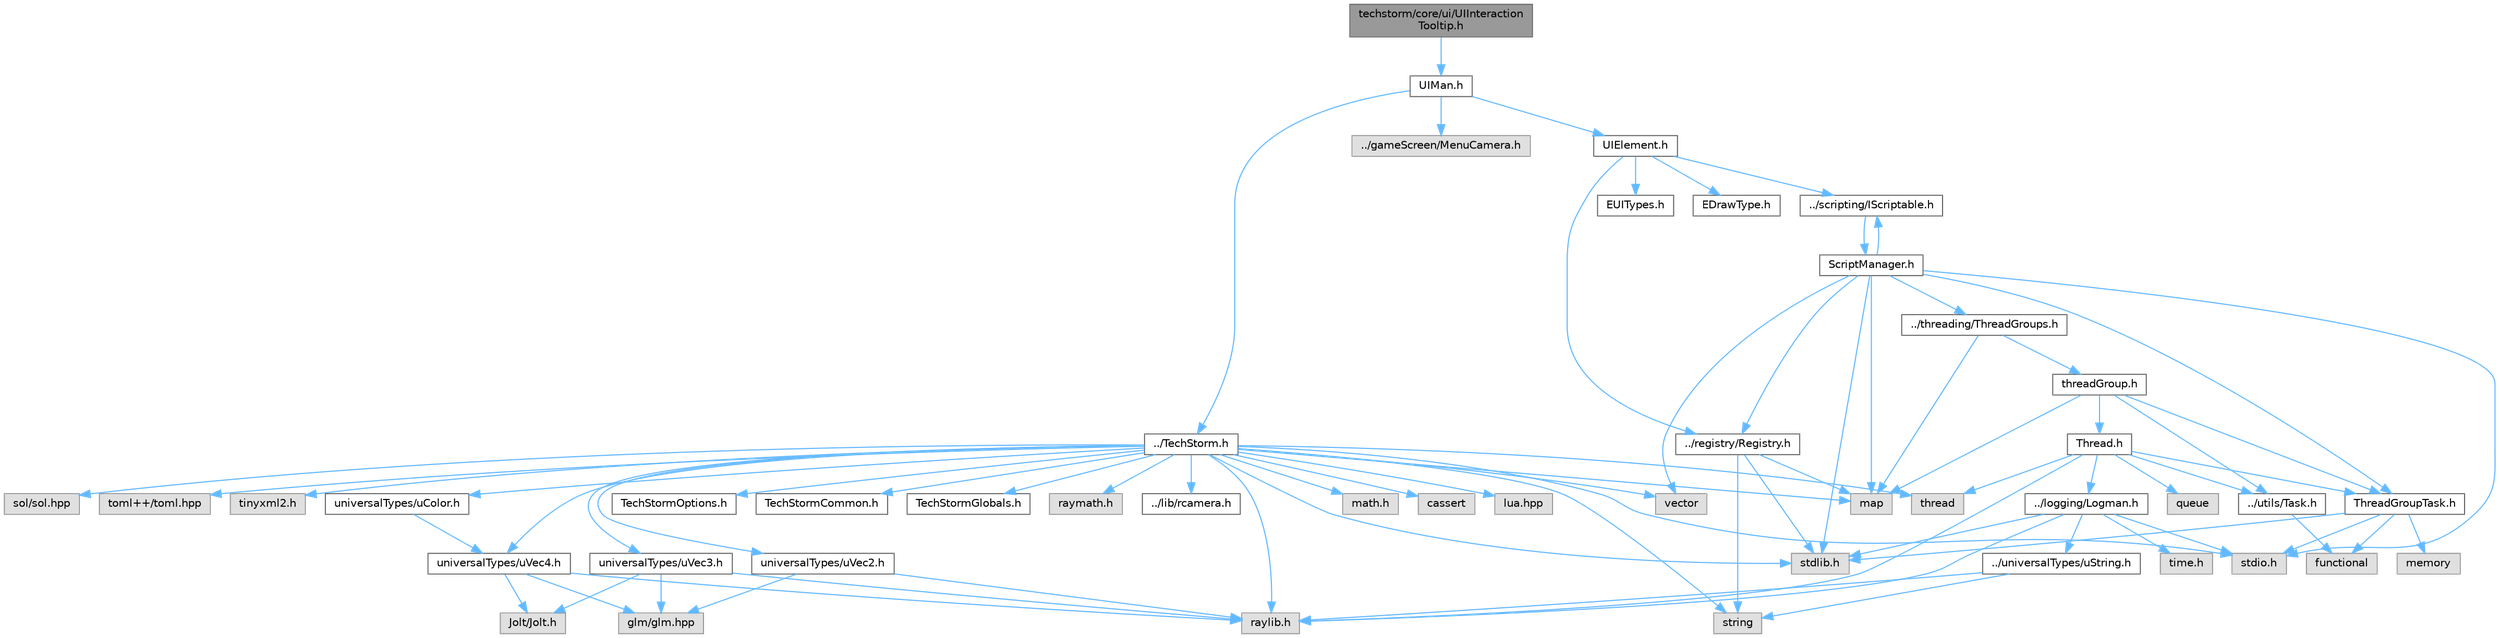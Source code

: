 digraph "techstorm/core/ui/UIInteractionTooltip.h"
{
 // LATEX_PDF_SIZE
  bgcolor="transparent";
  edge [fontname=Helvetica,fontsize=10,labelfontname=Helvetica,labelfontsize=10];
  node [fontname=Helvetica,fontsize=10,shape=box,height=0.2,width=0.4];
  Node1 [id="Node000001",label="techstorm/core/ui/UIInteraction\lTooltip.h",height=0.2,width=0.4,color="gray40", fillcolor="grey60", style="filled", fontcolor="black",tooltip=" "];
  Node1 -> Node2 [id="edge1_Node000001_Node000002",color="steelblue1",style="solid",tooltip=" "];
  Node2 [id="Node000002",label="UIMan.h",height=0.2,width=0.4,color="grey40", fillcolor="white", style="filled",URL="$core_2ui_2_u_i_man_8h.html",tooltip=" "];
  Node2 -> Node3 [id="edge2_Node000002_Node000003",color="steelblue1",style="solid",tooltip=" "];
  Node3 [id="Node000003",label="../TechStorm.h",height=0.2,width=0.4,color="grey40", fillcolor="white", style="filled",URL="$_tech_storm_8h.html",tooltip=" "];
  Node3 -> Node4 [id="edge3_Node000003_Node000004",color="steelblue1",style="solid",tooltip=" "];
  Node4 [id="Node000004",label="TechStormOptions.h",height=0.2,width=0.4,color="grey40", fillcolor="white", style="filled",URL="$_tech_storm_options_8h.html",tooltip=" "];
  Node3 -> Node5 [id="edge4_Node000003_Node000005",color="steelblue1",style="solid",tooltip=" "];
  Node5 [id="Node000005",label="TechStormCommon.h",height=0.2,width=0.4,color="grey40", fillcolor="white", style="filled",URL="$_tech_storm_common_8h.html",tooltip=" "];
  Node3 -> Node6 [id="edge5_Node000003_Node000006",color="steelblue1",style="solid",tooltip=" "];
  Node6 [id="Node000006",label="TechStormGlobals.h",height=0.2,width=0.4,color="grey40", fillcolor="white", style="filled",URL="$_tech_storm_globals_8h.html",tooltip=" "];
  Node3 -> Node7 [id="edge6_Node000003_Node000007",color="steelblue1",style="solid",tooltip=" "];
  Node7 [id="Node000007",label="raylib.h",height=0.2,width=0.4,color="grey60", fillcolor="#E0E0E0", style="filled",tooltip=" "];
  Node3 -> Node8 [id="edge7_Node000003_Node000008",color="steelblue1",style="solid",tooltip=" "];
  Node8 [id="Node000008",label="raymath.h",height=0.2,width=0.4,color="grey60", fillcolor="#E0E0E0", style="filled",tooltip=" "];
  Node3 -> Node9 [id="edge8_Node000003_Node000009",color="steelblue1",style="solid",tooltip=" "];
  Node9 [id="Node000009",label="../lib/rcamera.h",height=0.2,width=0.4,color="grey40", fillcolor="white", style="filled",URL="$rcamera_8h.html",tooltip=" "];
  Node3 -> Node10 [id="edge9_Node000003_Node000010",color="steelblue1",style="solid",tooltip=" "];
  Node10 [id="Node000010",label="stdio.h",height=0.2,width=0.4,color="grey60", fillcolor="#E0E0E0", style="filled",tooltip=" "];
  Node3 -> Node11 [id="edge10_Node000003_Node000011",color="steelblue1",style="solid",tooltip=" "];
  Node11 [id="Node000011",label="stdlib.h",height=0.2,width=0.4,color="grey60", fillcolor="#E0E0E0", style="filled",tooltip=" "];
  Node3 -> Node12 [id="edge11_Node000003_Node000012",color="steelblue1",style="solid",tooltip=" "];
  Node12 [id="Node000012",label="vector",height=0.2,width=0.4,color="grey60", fillcolor="#E0E0E0", style="filled",tooltip=" "];
  Node3 -> Node13 [id="edge12_Node000003_Node000013",color="steelblue1",style="solid",tooltip=" "];
  Node13 [id="Node000013",label="string",height=0.2,width=0.4,color="grey60", fillcolor="#E0E0E0", style="filled",tooltip=" "];
  Node3 -> Node14 [id="edge13_Node000003_Node000014",color="steelblue1",style="solid",tooltip=" "];
  Node14 [id="Node000014",label="map",height=0.2,width=0.4,color="grey60", fillcolor="#E0E0E0", style="filled",tooltip=" "];
  Node3 -> Node15 [id="edge14_Node000003_Node000015",color="steelblue1",style="solid",tooltip=" "];
  Node15 [id="Node000015",label="thread",height=0.2,width=0.4,color="grey60", fillcolor="#E0E0E0", style="filled",tooltip=" "];
  Node3 -> Node16 [id="edge15_Node000003_Node000016",color="steelblue1",style="solid",tooltip=" "];
  Node16 [id="Node000016",label="math.h",height=0.2,width=0.4,color="grey60", fillcolor="#E0E0E0", style="filled",tooltip=" "];
  Node3 -> Node17 [id="edge16_Node000003_Node000017",color="steelblue1",style="solid",tooltip=" "];
  Node17 [id="Node000017",label="cassert",height=0.2,width=0.4,color="grey60", fillcolor="#E0E0E0", style="filled",tooltip=" "];
  Node3 -> Node18 [id="edge17_Node000003_Node000018",color="steelblue1",style="solid",tooltip=" "];
  Node18 [id="Node000018",label="lua.hpp",height=0.2,width=0.4,color="grey60", fillcolor="#E0E0E0", style="filled",tooltip=" "];
  Node3 -> Node19 [id="edge18_Node000003_Node000019",color="steelblue1",style="solid",tooltip=" "];
  Node19 [id="Node000019",label="sol/sol.hpp",height=0.2,width=0.4,color="grey60", fillcolor="#E0E0E0", style="filled",tooltip=" "];
  Node3 -> Node20 [id="edge19_Node000003_Node000020",color="steelblue1",style="solid",tooltip=" "];
  Node20 [id="Node000020",label="toml++/toml.hpp",height=0.2,width=0.4,color="grey60", fillcolor="#E0E0E0", style="filled",tooltip=" "];
  Node3 -> Node21 [id="edge20_Node000003_Node000021",color="steelblue1",style="solid",tooltip=" "];
  Node21 [id="Node000021",label="tinyxml2.h",height=0.2,width=0.4,color="grey60", fillcolor="#E0E0E0", style="filled",tooltip=" "];
  Node3 -> Node22 [id="edge21_Node000003_Node000022",color="steelblue1",style="solid",tooltip=" "];
  Node22 [id="Node000022",label="universalTypes/uVec2.h",height=0.2,width=0.4,color="grey40", fillcolor="white", style="filled",URL="$u_vec2_8h.html",tooltip=" "];
  Node22 -> Node7 [id="edge22_Node000022_Node000007",color="steelblue1",style="solid",tooltip=" "];
  Node22 -> Node23 [id="edge23_Node000022_Node000023",color="steelblue1",style="solid",tooltip=" "];
  Node23 [id="Node000023",label="glm/glm.hpp",height=0.2,width=0.4,color="grey60", fillcolor="#E0E0E0", style="filled",tooltip=" "];
  Node3 -> Node24 [id="edge24_Node000003_Node000024",color="steelblue1",style="solid",tooltip=" "];
  Node24 [id="Node000024",label="universalTypes/uVec3.h",height=0.2,width=0.4,color="grey40", fillcolor="white", style="filled",URL="$u_vec3_8h.html",tooltip=" "];
  Node24 -> Node7 [id="edge25_Node000024_Node000007",color="steelblue1",style="solid",tooltip=" "];
  Node24 -> Node25 [id="edge26_Node000024_Node000025",color="steelblue1",style="solid",tooltip=" "];
  Node25 [id="Node000025",label="Jolt/Jolt.h",height=0.2,width=0.4,color="grey60", fillcolor="#E0E0E0", style="filled",tooltip=" "];
  Node24 -> Node23 [id="edge27_Node000024_Node000023",color="steelblue1",style="solid",tooltip=" "];
  Node3 -> Node26 [id="edge28_Node000003_Node000026",color="steelblue1",style="solid",tooltip=" "];
  Node26 [id="Node000026",label="universalTypes/uVec4.h",height=0.2,width=0.4,color="grey40", fillcolor="white", style="filled",URL="$u_vec4_8h.html",tooltip=" "];
  Node26 -> Node7 [id="edge29_Node000026_Node000007",color="steelblue1",style="solid",tooltip=" "];
  Node26 -> Node25 [id="edge30_Node000026_Node000025",color="steelblue1",style="solid",tooltip=" "];
  Node26 -> Node23 [id="edge31_Node000026_Node000023",color="steelblue1",style="solid",tooltip=" "];
  Node3 -> Node27 [id="edge32_Node000003_Node000027",color="steelblue1",style="solid",tooltip=" "];
  Node27 [id="Node000027",label="universalTypes/uColor.h",height=0.2,width=0.4,color="grey40", fillcolor="white", style="filled",URL="$u_color_8h.html",tooltip=" "];
  Node27 -> Node26 [id="edge33_Node000027_Node000026",color="steelblue1",style="solid",tooltip=" "];
  Node2 -> Node28 [id="edge34_Node000002_Node000028",color="steelblue1",style="solid",tooltip=" "];
  Node28 [id="Node000028",label="../gameScreen/MenuCamera.h",height=0.2,width=0.4,color="grey60", fillcolor="#E0E0E0", style="filled",tooltip=" "];
  Node2 -> Node29 [id="edge35_Node000002_Node000029",color="steelblue1",style="solid",tooltip=" "];
  Node29 [id="Node000029",label="UIElement.h",height=0.2,width=0.4,color="grey40", fillcolor="white", style="filled",URL="$core_2ui_2_u_i_element_8h.html",tooltip=" "];
  Node29 -> Node30 [id="edge36_Node000029_Node000030",color="steelblue1",style="solid",tooltip=" "];
  Node30 [id="Node000030",label="../scripting/IScriptable.h",height=0.2,width=0.4,color="grey40", fillcolor="white", style="filled",URL="$core_2scripting_2_i_scriptable_8h.html",tooltip=" "];
  Node30 -> Node31 [id="edge37_Node000030_Node000031",color="steelblue1",style="solid",tooltip=" "];
  Node31 [id="Node000031",label="ScriptManager.h",height=0.2,width=0.4,color="grey40", fillcolor="white", style="filled",URL="$core_2scripting_2_script_manager_8h.html",tooltip=" "];
  Node31 -> Node10 [id="edge38_Node000031_Node000010",color="steelblue1",style="solid",tooltip=" "];
  Node31 -> Node11 [id="edge39_Node000031_Node000011",color="steelblue1",style="solid",tooltip=" "];
  Node31 -> Node12 [id="edge40_Node000031_Node000012",color="steelblue1",style="solid",tooltip=" "];
  Node31 -> Node14 [id="edge41_Node000031_Node000014",color="steelblue1",style="solid",tooltip=" "];
  Node31 -> Node30 [id="edge42_Node000031_Node000030",color="steelblue1",style="solid",tooltip=" "];
  Node31 -> Node32 [id="edge43_Node000031_Node000032",color="steelblue1",style="solid",tooltip=" "];
  Node32 [id="Node000032",label="../registry/Registry.h",height=0.2,width=0.4,color="grey40", fillcolor="white", style="filled",URL="$core_2registry_2_registry_8h.html",tooltip=" "];
  Node32 -> Node11 [id="edge44_Node000032_Node000011",color="steelblue1",style="solid",tooltip=" "];
  Node32 -> Node14 [id="edge45_Node000032_Node000014",color="steelblue1",style="solid",tooltip=" "];
  Node32 -> Node13 [id="edge46_Node000032_Node000013",color="steelblue1",style="solid",tooltip=" "];
  Node31 -> Node33 [id="edge47_Node000031_Node000033",color="steelblue1",style="solid",tooltip=" "];
  Node33 [id="Node000033",label="../threading/ThreadGroups.h",height=0.2,width=0.4,color="grey40", fillcolor="white", style="filled",URL="$core_2threading_2_thread_groups_8h.html",tooltip=" "];
  Node33 -> Node14 [id="edge48_Node000033_Node000014",color="steelblue1",style="solid",tooltip=" "];
  Node33 -> Node34 [id="edge49_Node000033_Node000034",color="steelblue1",style="solid",tooltip=" "];
  Node34 [id="Node000034",label="threadGroup.h",height=0.2,width=0.4,color="grey40", fillcolor="white", style="filled",URL="$core_2threading_2_thread_group_8h.html",tooltip=" "];
  Node34 -> Node35 [id="edge50_Node000034_Node000035",color="steelblue1",style="solid",tooltip=" "];
  Node35 [id="Node000035",label="Thread.h",height=0.2,width=0.4,color="grey40", fillcolor="white", style="filled",URL="$core_2threading_2_thread_8h.html",tooltip=" "];
  Node35 -> Node7 [id="edge51_Node000035_Node000007",color="steelblue1",style="solid",tooltip=" "];
  Node35 -> Node15 [id="edge52_Node000035_Node000015",color="steelblue1",style="solid",tooltip=" "];
  Node35 -> Node36 [id="edge53_Node000035_Node000036",color="steelblue1",style="solid",tooltip=" "];
  Node36 [id="Node000036",label="queue",height=0.2,width=0.4,color="grey60", fillcolor="#E0E0E0", style="filled",tooltip=" "];
  Node35 -> Node37 [id="edge54_Node000035_Node000037",color="steelblue1",style="solid",tooltip=" "];
  Node37 [id="Node000037",label="../utils/Task.h",height=0.2,width=0.4,color="grey40", fillcolor="white", style="filled",URL="$core_2utils_2_task_8h.html",tooltip=" "];
  Node37 -> Node38 [id="edge55_Node000037_Node000038",color="steelblue1",style="solid",tooltip=" "];
  Node38 [id="Node000038",label="functional",height=0.2,width=0.4,color="grey60", fillcolor="#E0E0E0", style="filled",tooltip=" "];
  Node35 -> Node39 [id="edge56_Node000035_Node000039",color="steelblue1",style="solid",tooltip=" "];
  Node39 [id="Node000039",label="../logging/Logman.h",height=0.2,width=0.4,color="grey40", fillcolor="white", style="filled",URL="$core_2logging_2_logman_8h.html",tooltip=" "];
  Node39 -> Node10 [id="edge57_Node000039_Node000010",color="steelblue1",style="solid",tooltip=" "];
  Node39 -> Node11 [id="edge58_Node000039_Node000011",color="steelblue1",style="solid",tooltip=" "];
  Node39 -> Node40 [id="edge59_Node000039_Node000040",color="steelblue1",style="solid",tooltip=" "];
  Node40 [id="Node000040",label="time.h",height=0.2,width=0.4,color="grey60", fillcolor="#E0E0E0", style="filled",tooltip=" "];
  Node39 -> Node7 [id="edge60_Node000039_Node000007",color="steelblue1",style="solid",tooltip=" "];
  Node39 -> Node41 [id="edge61_Node000039_Node000041",color="steelblue1",style="solid",tooltip=" "];
  Node41 [id="Node000041",label="../universalTypes/uString.h",height=0.2,width=0.4,color="grey40", fillcolor="white", style="filled",URL="$u_string_8h.html",tooltip=" "];
  Node41 -> Node13 [id="edge62_Node000041_Node000013",color="steelblue1",style="solid",tooltip=" "];
  Node41 -> Node7 [id="edge63_Node000041_Node000007",color="steelblue1",style="solid",tooltip=" "];
  Node35 -> Node42 [id="edge64_Node000035_Node000042",color="steelblue1",style="solid",tooltip=" "];
  Node42 [id="Node000042",label="ThreadGroupTask.h",height=0.2,width=0.4,color="grey40", fillcolor="white", style="filled",URL="$core_2threading_2_thread_group_task_8h.html",tooltip=" "];
  Node42 -> Node43 [id="edge65_Node000042_Node000043",color="steelblue1",style="solid",tooltip=" "];
  Node43 [id="Node000043",label="memory",height=0.2,width=0.4,color="grey60", fillcolor="#E0E0E0", style="filled",tooltip=" "];
  Node42 -> Node10 [id="edge66_Node000042_Node000010",color="steelblue1",style="solid",tooltip=" "];
  Node42 -> Node11 [id="edge67_Node000042_Node000011",color="steelblue1",style="solid",tooltip=" "];
  Node42 -> Node38 [id="edge68_Node000042_Node000038",color="steelblue1",style="solid",tooltip=" "];
  Node34 -> Node14 [id="edge69_Node000034_Node000014",color="steelblue1",style="solid",tooltip=" "];
  Node34 -> Node37 [id="edge70_Node000034_Node000037",color="steelblue1",style="solid",tooltip=" "];
  Node34 -> Node42 [id="edge71_Node000034_Node000042",color="steelblue1",style="solid",tooltip=" "];
  Node31 -> Node42 [id="edge72_Node000031_Node000042",color="steelblue1",style="solid",tooltip=" "];
  Node29 -> Node32 [id="edge73_Node000029_Node000032",color="steelblue1",style="solid",tooltip=" "];
  Node29 -> Node44 [id="edge74_Node000029_Node000044",color="steelblue1",style="solid",tooltip=" "];
  Node44 [id="Node000044",label="EUITypes.h",height=0.2,width=0.4,color="grey40", fillcolor="white", style="filled",URL="$core_2ui_2_e_u_i_types_8h.html",tooltip=" "];
  Node29 -> Node45 [id="edge75_Node000029_Node000045",color="steelblue1",style="solid",tooltip=" "];
  Node45 [id="Node000045",label="EDrawType.h",height=0.2,width=0.4,color="grey40", fillcolor="white", style="filled",URL="$core_2ui_2_e_draw_type_8h.html",tooltip=" "];
}
